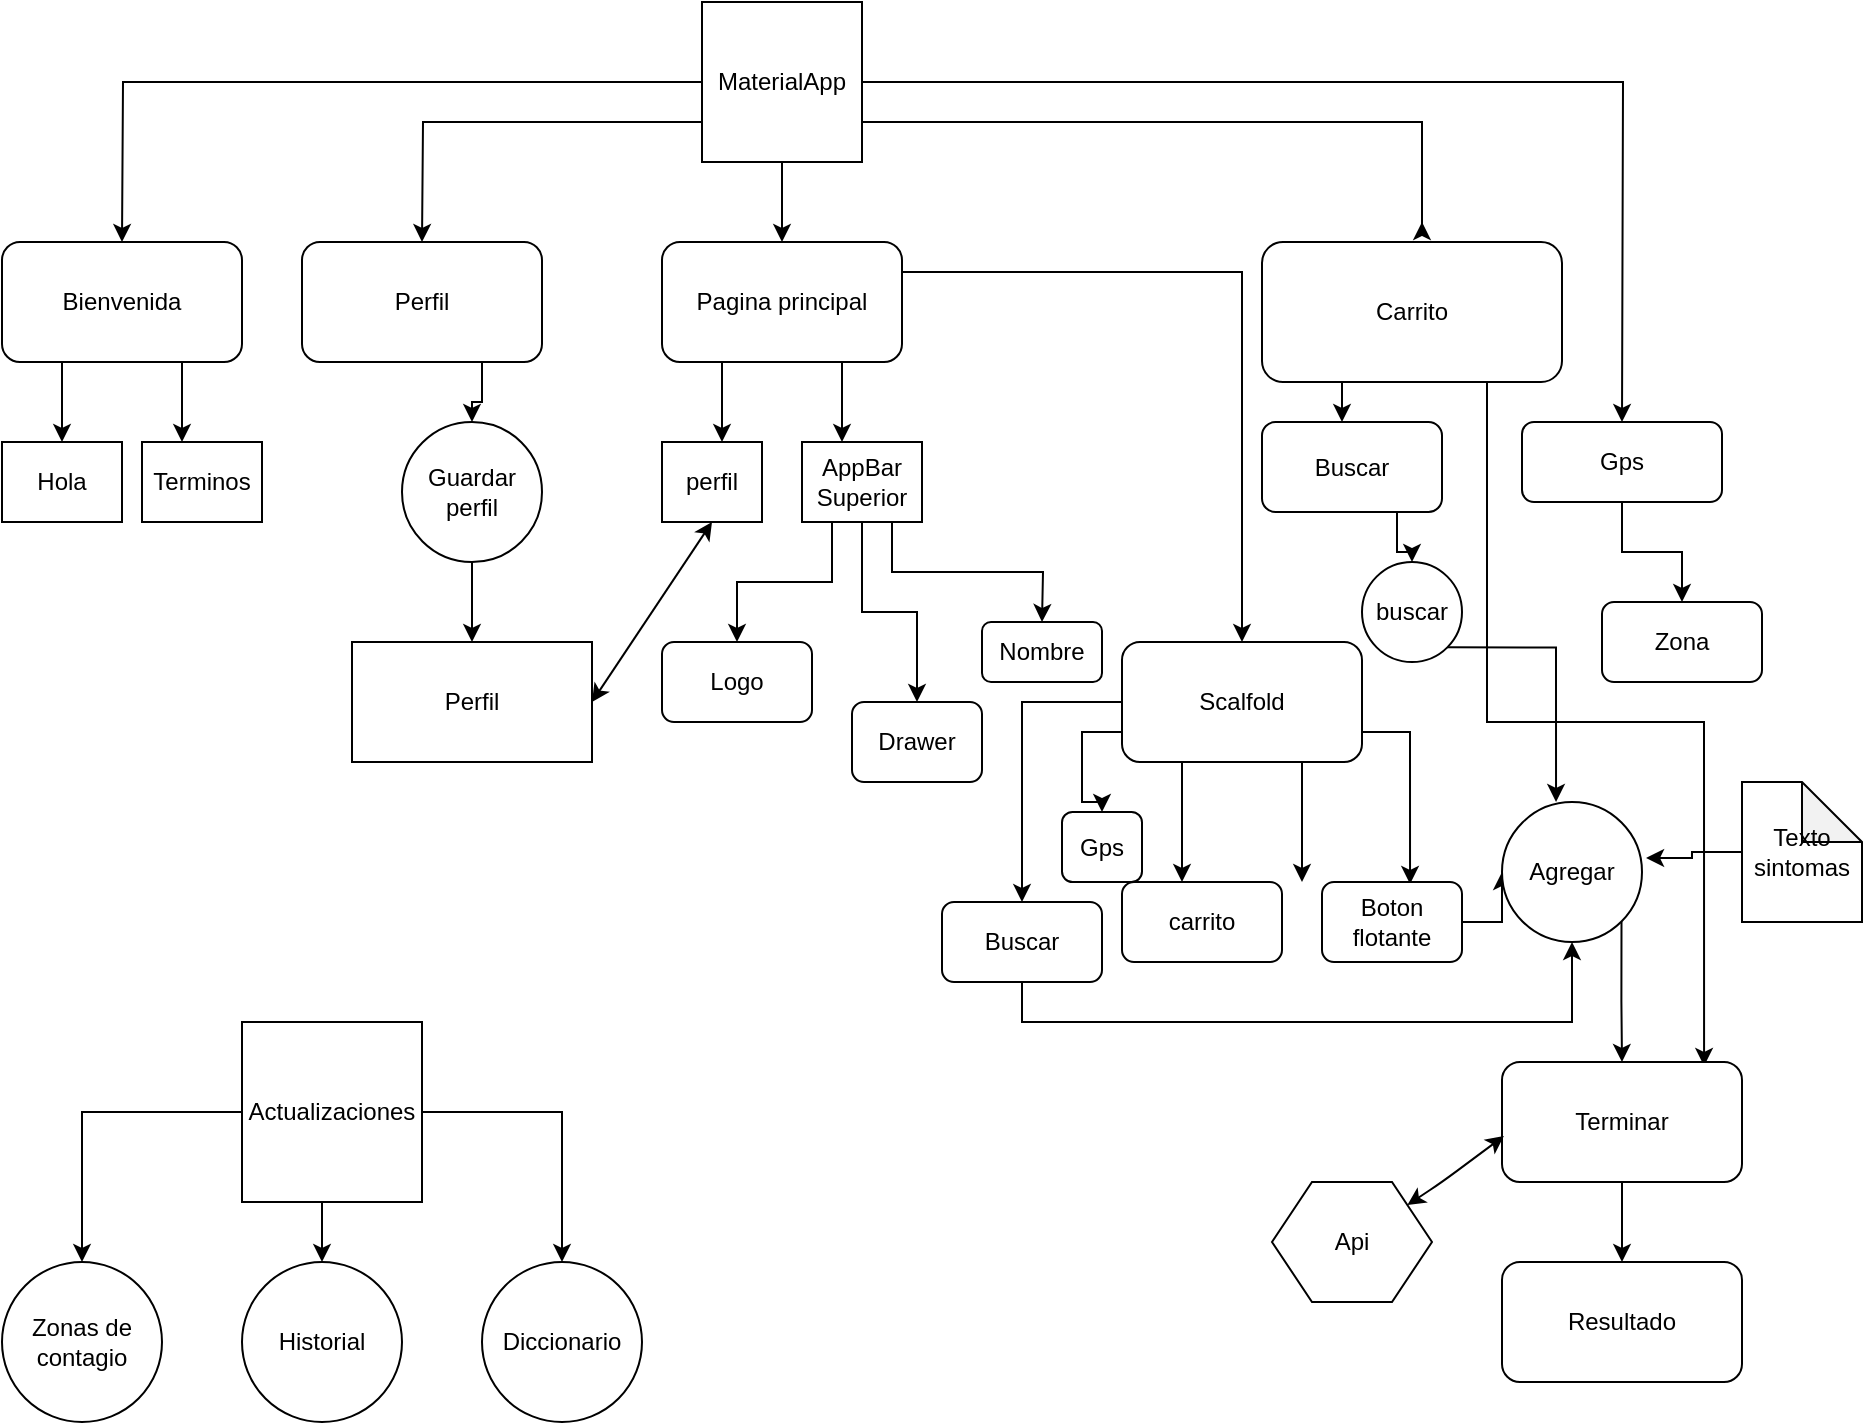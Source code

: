 <mxfile version="13.9.2" type="github">
  <diagram id="kgpKYQtTHZ0yAKxKKP6v" name="Page-1">
    <mxGraphModel dx="1280" dy="791" grid="1" gridSize="10" guides="1" tooltips="1" connect="1" arrows="1" fold="1" page="1" pageScale="1" pageWidth="850" pageHeight="1100" math="0" shadow="0">
      <root>
        <mxCell id="0" />
        <mxCell id="1" parent="0" />
        <mxCell id="Cjvr9Ac3O9eFx3Xn5V9L-2" style="edgeStyle=orthogonalEdgeStyle;rounded=0;orthogonalLoop=1;jettySize=auto;html=1;" edge="1" parent="1" source="Cjvr9Ac3O9eFx3Xn5V9L-1">
          <mxGeometry relative="1" as="geometry">
            <mxPoint x="80" y="200" as="targetPoint" />
          </mxGeometry>
        </mxCell>
        <mxCell id="Cjvr9Ac3O9eFx3Xn5V9L-8" style="edgeStyle=orthogonalEdgeStyle;rounded=0;orthogonalLoop=1;jettySize=auto;html=1;exitX=0;exitY=0.75;exitDx=0;exitDy=0;" edge="1" parent="1" source="Cjvr9Ac3O9eFx3Xn5V9L-1">
          <mxGeometry relative="1" as="geometry">
            <mxPoint x="230" y="200" as="targetPoint" />
          </mxGeometry>
        </mxCell>
        <mxCell id="Cjvr9Ac3O9eFx3Xn5V9L-14" style="edgeStyle=orthogonalEdgeStyle;rounded=0;orthogonalLoop=1;jettySize=auto;html=1;exitX=0.5;exitY=1;exitDx=0;exitDy=0;" edge="1" parent="1" source="Cjvr9Ac3O9eFx3Xn5V9L-1" target="Cjvr9Ac3O9eFx3Xn5V9L-15">
          <mxGeometry relative="1" as="geometry">
            <mxPoint x="410" y="200" as="targetPoint" />
          </mxGeometry>
        </mxCell>
        <mxCell id="Cjvr9Ac3O9eFx3Xn5V9L-24" style="edgeStyle=orthogonalEdgeStyle;rounded=0;orthogonalLoop=1;jettySize=auto;html=1;exitX=1;exitY=0.75;exitDx=0;exitDy=0;" edge="1" parent="1" source="Cjvr9Ac3O9eFx3Xn5V9L-1">
          <mxGeometry relative="1" as="geometry">
            <mxPoint x="730" y="190" as="targetPoint" />
            <Array as="points">
              <mxPoint x="730" y="140" />
              <mxPoint x="730" y="196" />
            </Array>
          </mxGeometry>
        </mxCell>
        <mxCell id="Cjvr9Ac3O9eFx3Xn5V9L-25" style="edgeStyle=orthogonalEdgeStyle;rounded=0;orthogonalLoop=1;jettySize=auto;html=1;" edge="1" parent="1" source="Cjvr9Ac3O9eFx3Xn5V9L-1">
          <mxGeometry relative="1" as="geometry">
            <mxPoint x="830" y="290" as="targetPoint" />
          </mxGeometry>
        </mxCell>
        <mxCell id="Cjvr9Ac3O9eFx3Xn5V9L-1" value="MaterialApp" style="whiteSpace=wrap;html=1;aspect=fixed;" vertex="1" parent="1">
          <mxGeometry x="370" y="80" width="80" height="80" as="geometry" />
        </mxCell>
        <mxCell id="Cjvr9Ac3O9eFx3Xn5V9L-4" style="edgeStyle=orthogonalEdgeStyle;rounded=0;orthogonalLoop=1;jettySize=auto;html=1;exitX=0.25;exitY=1;exitDx=0;exitDy=0;" edge="1" parent="1" source="Cjvr9Ac3O9eFx3Xn5V9L-3">
          <mxGeometry relative="1" as="geometry">
            <mxPoint x="50" y="300" as="targetPoint" />
          </mxGeometry>
        </mxCell>
        <mxCell id="Cjvr9Ac3O9eFx3Xn5V9L-5" style="edgeStyle=orthogonalEdgeStyle;rounded=0;orthogonalLoop=1;jettySize=auto;html=1;exitX=0.75;exitY=1;exitDx=0;exitDy=0;" edge="1" parent="1" source="Cjvr9Ac3O9eFx3Xn5V9L-3">
          <mxGeometry relative="1" as="geometry">
            <mxPoint x="110" y="300" as="targetPoint" />
          </mxGeometry>
        </mxCell>
        <mxCell id="Cjvr9Ac3O9eFx3Xn5V9L-3" value="Bienvenida" style="rounded=1;whiteSpace=wrap;html=1;" vertex="1" parent="1">
          <mxGeometry x="20" y="200" width="120" height="60" as="geometry" />
        </mxCell>
        <mxCell id="Cjvr9Ac3O9eFx3Xn5V9L-6" value="Hola" style="rounded=0;whiteSpace=wrap;html=1;" vertex="1" parent="1">
          <mxGeometry x="20" y="300" width="60" height="40" as="geometry" />
        </mxCell>
        <mxCell id="Cjvr9Ac3O9eFx3Xn5V9L-7" value="Terminos" style="rounded=0;whiteSpace=wrap;html=1;" vertex="1" parent="1">
          <mxGeometry x="90" y="300" width="60" height="40" as="geometry" />
        </mxCell>
        <mxCell id="Cjvr9Ac3O9eFx3Xn5V9L-10" style="edgeStyle=orthogonalEdgeStyle;rounded=0;orthogonalLoop=1;jettySize=auto;html=1;exitX=0.75;exitY=1;exitDx=0;exitDy=0;" edge="1" parent="1" source="Cjvr9Ac3O9eFx3Xn5V9L-9" target="Cjvr9Ac3O9eFx3Xn5V9L-11">
          <mxGeometry relative="1" as="geometry">
            <mxPoint x="250" y="290" as="targetPoint" />
          </mxGeometry>
        </mxCell>
        <mxCell id="Cjvr9Ac3O9eFx3Xn5V9L-9" value="Perfil" style="rounded=1;whiteSpace=wrap;html=1;" vertex="1" parent="1">
          <mxGeometry x="170" y="200" width="120" height="60" as="geometry" />
        </mxCell>
        <mxCell id="Cjvr9Ac3O9eFx3Xn5V9L-12" style="edgeStyle=orthogonalEdgeStyle;rounded=0;orthogonalLoop=1;jettySize=auto;html=1;exitX=0.5;exitY=1;exitDx=0;exitDy=0;" edge="1" parent="1" source="Cjvr9Ac3O9eFx3Xn5V9L-11" target="Cjvr9Ac3O9eFx3Xn5V9L-13">
          <mxGeometry relative="1" as="geometry">
            <mxPoint x="255" y="430" as="targetPoint" />
          </mxGeometry>
        </mxCell>
        <mxCell id="Cjvr9Ac3O9eFx3Xn5V9L-11" value="Guardar perfil" style="ellipse;whiteSpace=wrap;html=1;aspect=fixed;" vertex="1" parent="1">
          <mxGeometry x="220" y="290" width="70" height="70" as="geometry" />
        </mxCell>
        <mxCell id="Cjvr9Ac3O9eFx3Xn5V9L-13" value="Perfil" style="rounded=0;whiteSpace=wrap;html=1;" vertex="1" parent="1">
          <mxGeometry x="195" y="400" width="120" height="60" as="geometry" />
        </mxCell>
        <mxCell id="Cjvr9Ac3O9eFx3Xn5V9L-16" style="edgeStyle=orthogonalEdgeStyle;rounded=0;orthogonalLoop=1;jettySize=auto;html=1;exitX=0.25;exitY=1;exitDx=0;exitDy=0;" edge="1" parent="1" source="Cjvr9Ac3O9eFx3Xn5V9L-15">
          <mxGeometry relative="1" as="geometry">
            <mxPoint x="380" y="300" as="targetPoint" />
          </mxGeometry>
        </mxCell>
        <mxCell id="Cjvr9Ac3O9eFx3Xn5V9L-17" style="edgeStyle=orthogonalEdgeStyle;rounded=0;orthogonalLoop=1;jettySize=auto;html=1;exitX=0.75;exitY=1;exitDx=0;exitDy=0;" edge="1" parent="1" source="Cjvr9Ac3O9eFx3Xn5V9L-15">
          <mxGeometry relative="1" as="geometry">
            <mxPoint x="440" y="300" as="targetPoint" />
          </mxGeometry>
        </mxCell>
        <mxCell id="Cjvr9Ac3O9eFx3Xn5V9L-42" style="edgeStyle=orthogonalEdgeStyle;rounded=0;orthogonalLoop=1;jettySize=auto;html=1;exitX=1;exitY=0.25;exitDx=0;exitDy=0;entryX=0.5;entryY=0;entryDx=0;entryDy=0;" edge="1" parent="1" source="Cjvr9Ac3O9eFx3Xn5V9L-15" target="Cjvr9Ac3O9eFx3Xn5V9L-43">
          <mxGeometry relative="1" as="geometry">
            <mxPoint x="610" y="380" as="targetPoint" />
          </mxGeometry>
        </mxCell>
        <mxCell id="Cjvr9Ac3O9eFx3Xn5V9L-15" value="Pagina principal" style="rounded=1;whiteSpace=wrap;html=1;" vertex="1" parent="1">
          <mxGeometry x="350" y="200" width="120" height="60" as="geometry" />
        </mxCell>
        <mxCell id="Cjvr9Ac3O9eFx3Xn5V9L-29" style="edgeStyle=orthogonalEdgeStyle;rounded=0;orthogonalLoop=1;jettySize=auto;html=1;exitX=0.75;exitY=1;exitDx=0;exitDy=0;" edge="1" parent="1" source="Cjvr9Ac3O9eFx3Xn5V9L-18">
          <mxGeometry relative="1" as="geometry">
            <mxPoint x="540" y="390" as="targetPoint" />
          </mxGeometry>
        </mxCell>
        <mxCell id="Cjvr9Ac3O9eFx3Xn5V9L-30" style="edgeStyle=orthogonalEdgeStyle;rounded=0;orthogonalLoop=1;jettySize=auto;html=1;entryX=0.5;entryY=0;entryDx=0;entryDy=0;" edge="1" parent="1" source="Cjvr9Ac3O9eFx3Xn5V9L-18" target="Cjvr9Ac3O9eFx3Xn5V9L-38">
          <mxGeometry relative="1" as="geometry">
            <mxPoint x="470" y="420" as="targetPoint" />
          </mxGeometry>
        </mxCell>
        <mxCell id="Cjvr9Ac3O9eFx3Xn5V9L-40" style="edgeStyle=orthogonalEdgeStyle;rounded=0;orthogonalLoop=1;jettySize=auto;html=1;exitX=0.25;exitY=1;exitDx=0;exitDy=0;entryX=0.5;entryY=0;entryDx=0;entryDy=0;" edge="1" parent="1" source="Cjvr9Ac3O9eFx3Xn5V9L-18" target="Cjvr9Ac3O9eFx3Xn5V9L-36">
          <mxGeometry relative="1" as="geometry" />
        </mxCell>
        <mxCell id="Cjvr9Ac3O9eFx3Xn5V9L-18" value="AppBar Superior" style="rounded=0;whiteSpace=wrap;html=1;" vertex="1" parent="1">
          <mxGeometry x="420" y="300" width="60" height="40" as="geometry" />
        </mxCell>
        <mxCell id="Cjvr9Ac3O9eFx3Xn5V9L-23" value="perfil" style="rounded=0;whiteSpace=wrap;html=1;" vertex="1" parent="1">
          <mxGeometry x="350" y="300" width="50" height="40" as="geometry" />
        </mxCell>
        <mxCell id="Cjvr9Ac3O9eFx3Xn5V9L-41" style="edgeStyle=orthogonalEdgeStyle;rounded=0;orthogonalLoop=1;jettySize=auto;html=1;exitX=0.25;exitY=1;exitDx=0;exitDy=0;" edge="1" parent="1" source="Cjvr9Ac3O9eFx3Xn5V9L-26">
          <mxGeometry relative="1" as="geometry">
            <mxPoint x="690" y="290" as="targetPoint" />
          </mxGeometry>
        </mxCell>
        <mxCell id="Cjvr9Ac3O9eFx3Xn5V9L-85" style="edgeStyle=orthogonalEdgeStyle;rounded=0;orthogonalLoop=1;jettySize=auto;html=1;exitX=0.75;exitY=1;exitDx=0;exitDy=0;entryX=0.842;entryY=0.033;entryDx=0;entryDy=0;entryPerimeter=0;" edge="1" parent="1" source="Cjvr9Ac3O9eFx3Xn5V9L-26" target="Cjvr9Ac3O9eFx3Xn5V9L-67">
          <mxGeometry relative="1" as="geometry" />
        </mxCell>
        <mxCell id="Cjvr9Ac3O9eFx3Xn5V9L-26" value="Carrito" style="rounded=1;whiteSpace=wrap;html=1;" vertex="1" parent="1">
          <mxGeometry x="650" y="200" width="150" height="70" as="geometry" />
        </mxCell>
        <mxCell id="Cjvr9Ac3O9eFx3Xn5V9L-58" style="edgeStyle=orthogonalEdgeStyle;rounded=0;orthogonalLoop=1;jettySize=auto;html=1;" edge="1" parent="1" source="Cjvr9Ac3O9eFx3Xn5V9L-27" target="Cjvr9Ac3O9eFx3Xn5V9L-57">
          <mxGeometry relative="1" as="geometry" />
        </mxCell>
        <mxCell id="Cjvr9Ac3O9eFx3Xn5V9L-27" value="Gps" style="rounded=1;whiteSpace=wrap;html=1;" vertex="1" parent="1">
          <mxGeometry x="780" y="290" width="100" height="40" as="geometry" />
        </mxCell>
        <mxCell id="Cjvr9Ac3O9eFx3Xn5V9L-33" value="" style="endArrow=classic;startArrow=classic;html=1;entryX=0.5;entryY=1;entryDx=0;entryDy=0;exitX=1;exitY=0.5;exitDx=0;exitDy=0;" edge="1" parent="1" source="Cjvr9Ac3O9eFx3Xn5V9L-13" target="Cjvr9Ac3O9eFx3Xn5V9L-23">
          <mxGeometry width="50" height="50" relative="1" as="geometry">
            <mxPoint x="390" y="370" as="sourcePoint" />
            <mxPoint x="440" y="320" as="targetPoint" />
          </mxGeometry>
        </mxCell>
        <mxCell id="Cjvr9Ac3O9eFx3Xn5V9L-36" value="Logo" style="rounded=1;whiteSpace=wrap;html=1;" vertex="1" parent="1">
          <mxGeometry x="350" y="400" width="75" height="40" as="geometry" />
        </mxCell>
        <mxCell id="Cjvr9Ac3O9eFx3Xn5V9L-37" value="Nombre" style="rounded=1;whiteSpace=wrap;html=1;" vertex="1" parent="1">
          <mxGeometry x="510" y="390" width="60" height="30" as="geometry" />
        </mxCell>
        <mxCell id="Cjvr9Ac3O9eFx3Xn5V9L-38" value="Drawer" style="rounded=1;whiteSpace=wrap;html=1;" vertex="1" parent="1">
          <mxGeometry x="445" y="430" width="65" height="40" as="geometry" />
        </mxCell>
        <mxCell id="Cjvr9Ac3O9eFx3Xn5V9L-44" style="edgeStyle=orthogonalEdgeStyle;rounded=0;orthogonalLoop=1;jettySize=auto;html=1;exitX=0.25;exitY=1;exitDx=0;exitDy=0;" edge="1" parent="1" source="Cjvr9Ac3O9eFx3Xn5V9L-43">
          <mxGeometry relative="1" as="geometry">
            <mxPoint x="610" y="520" as="targetPoint" />
          </mxGeometry>
        </mxCell>
        <mxCell id="Cjvr9Ac3O9eFx3Xn5V9L-45" style="edgeStyle=orthogonalEdgeStyle;rounded=0;orthogonalLoop=1;jettySize=auto;html=1;exitX=0.75;exitY=1;exitDx=0;exitDy=0;" edge="1" parent="1" source="Cjvr9Ac3O9eFx3Xn5V9L-43">
          <mxGeometry relative="1" as="geometry">
            <mxPoint x="670" y="520" as="targetPoint" />
          </mxGeometry>
        </mxCell>
        <mxCell id="Cjvr9Ac3O9eFx3Xn5V9L-53" style="edgeStyle=orthogonalEdgeStyle;rounded=0;orthogonalLoop=1;jettySize=auto;html=1;exitX=1;exitY=0.75;exitDx=0;exitDy=0;entryX=0.629;entryY=0.025;entryDx=0;entryDy=0;entryPerimeter=0;" edge="1" parent="1" source="Cjvr9Ac3O9eFx3Xn5V9L-43" target="Cjvr9Ac3O9eFx3Xn5V9L-52">
          <mxGeometry relative="1" as="geometry" />
        </mxCell>
        <mxCell id="Cjvr9Ac3O9eFx3Xn5V9L-68" style="edgeStyle=orthogonalEdgeStyle;rounded=0;orthogonalLoop=1;jettySize=auto;html=1;" edge="1" parent="1" source="Cjvr9Ac3O9eFx3Xn5V9L-43" target="Cjvr9Ac3O9eFx3Xn5V9L-48">
          <mxGeometry relative="1" as="geometry" />
        </mxCell>
        <mxCell id="Cjvr9Ac3O9eFx3Xn5V9L-84" style="edgeStyle=orthogonalEdgeStyle;rounded=0;orthogonalLoop=1;jettySize=auto;html=1;exitX=0;exitY=0.75;exitDx=0;exitDy=0;entryX=0.5;entryY=0;entryDx=0;entryDy=0;" edge="1" parent="1" source="Cjvr9Ac3O9eFx3Xn5V9L-43" target="Cjvr9Ac3O9eFx3Xn5V9L-83">
          <mxGeometry relative="1" as="geometry" />
        </mxCell>
        <mxCell id="Cjvr9Ac3O9eFx3Xn5V9L-43" value="Scalfold" style="rounded=1;whiteSpace=wrap;html=1;" vertex="1" parent="1">
          <mxGeometry x="580" y="400" width="120" height="60" as="geometry" />
        </mxCell>
        <mxCell id="Cjvr9Ac3O9eFx3Xn5V9L-64" style="edgeStyle=orthogonalEdgeStyle;rounded=0;orthogonalLoop=1;jettySize=auto;html=1;exitX=0.5;exitY=1;exitDx=0;exitDy=0;entryX=0.5;entryY=1;entryDx=0;entryDy=0;" edge="1" parent="1" source="Cjvr9Ac3O9eFx3Xn5V9L-48" target="Cjvr9Ac3O9eFx3Xn5V9L-61">
          <mxGeometry relative="1" as="geometry" />
        </mxCell>
        <mxCell id="Cjvr9Ac3O9eFx3Xn5V9L-48" value="Buscar" style="rounded=1;whiteSpace=wrap;html=1;" vertex="1" parent="1">
          <mxGeometry x="490" y="530" width="80" height="40" as="geometry" />
        </mxCell>
        <mxCell id="Cjvr9Ac3O9eFx3Xn5V9L-55" style="edgeStyle=orthogonalEdgeStyle;rounded=0;orthogonalLoop=1;jettySize=auto;html=1;exitX=0.75;exitY=1;exitDx=0;exitDy=0;" edge="1" parent="1" source="Cjvr9Ac3O9eFx3Xn5V9L-50" target="Cjvr9Ac3O9eFx3Xn5V9L-54">
          <mxGeometry relative="1" as="geometry" />
        </mxCell>
        <mxCell id="Cjvr9Ac3O9eFx3Xn5V9L-50" value="Buscar" style="rounded=1;whiteSpace=wrap;html=1;" vertex="1" parent="1">
          <mxGeometry x="650" y="290" width="90" height="45" as="geometry" />
        </mxCell>
        <mxCell id="Cjvr9Ac3O9eFx3Xn5V9L-71" style="edgeStyle=orthogonalEdgeStyle;rounded=0;orthogonalLoop=1;jettySize=auto;html=1;exitX=1;exitY=0.5;exitDx=0;exitDy=0;" edge="1" parent="1" source="Cjvr9Ac3O9eFx3Xn5V9L-52" target="Cjvr9Ac3O9eFx3Xn5V9L-61">
          <mxGeometry relative="1" as="geometry" />
        </mxCell>
        <mxCell id="Cjvr9Ac3O9eFx3Xn5V9L-52" value="Boton flotante" style="rounded=1;whiteSpace=wrap;html=1;" vertex="1" parent="1">
          <mxGeometry x="680" y="520" width="70" height="40" as="geometry" />
        </mxCell>
        <mxCell id="Cjvr9Ac3O9eFx3Xn5V9L-62" style="edgeStyle=orthogonalEdgeStyle;rounded=0;orthogonalLoop=1;jettySize=auto;html=1;exitX=1;exitY=1;exitDx=0;exitDy=0;entryX=0.386;entryY=0;entryDx=0;entryDy=0;entryPerimeter=0;" edge="1" parent="1" source="Cjvr9Ac3O9eFx3Xn5V9L-54" target="Cjvr9Ac3O9eFx3Xn5V9L-61">
          <mxGeometry relative="1" as="geometry" />
        </mxCell>
        <mxCell id="Cjvr9Ac3O9eFx3Xn5V9L-54" value="buscar" style="ellipse;whiteSpace=wrap;html=1;aspect=fixed;" vertex="1" parent="1">
          <mxGeometry x="700" y="360" width="50" height="50" as="geometry" />
        </mxCell>
        <mxCell id="Cjvr9Ac3O9eFx3Xn5V9L-57" value="Zona " style="rounded=1;whiteSpace=wrap;html=1;" vertex="1" parent="1">
          <mxGeometry x="820" y="380" width="80" height="40" as="geometry" />
        </mxCell>
        <mxCell id="Cjvr9Ac3O9eFx3Xn5V9L-66" style="edgeStyle=orthogonalEdgeStyle;rounded=0;orthogonalLoop=1;jettySize=auto;html=1;exitX=1;exitY=1;exitDx=0;exitDy=0;" edge="1" parent="1" source="Cjvr9Ac3O9eFx3Xn5V9L-61" target="Cjvr9Ac3O9eFx3Xn5V9L-67">
          <mxGeometry relative="1" as="geometry">
            <mxPoint x="830" y="640" as="targetPoint" />
          </mxGeometry>
        </mxCell>
        <mxCell id="Cjvr9Ac3O9eFx3Xn5V9L-61" value="Agregar" style="ellipse;whiteSpace=wrap;html=1;aspect=fixed;" vertex="1" parent="1">
          <mxGeometry x="770" y="480" width="70" height="70" as="geometry" />
        </mxCell>
        <mxCell id="Cjvr9Ac3O9eFx3Xn5V9L-86" style="edgeStyle=orthogonalEdgeStyle;rounded=0;orthogonalLoop=1;jettySize=auto;html=1;" edge="1" parent="1" source="Cjvr9Ac3O9eFx3Xn5V9L-67" target="Cjvr9Ac3O9eFx3Xn5V9L-87">
          <mxGeometry relative="1" as="geometry">
            <mxPoint x="830" y="710" as="targetPoint" />
          </mxGeometry>
        </mxCell>
        <mxCell id="Cjvr9Ac3O9eFx3Xn5V9L-67" value="Terminar " style="rounded=1;whiteSpace=wrap;html=1;" vertex="1" parent="1">
          <mxGeometry x="770" y="610" width="120" height="60" as="geometry" />
        </mxCell>
        <mxCell id="Cjvr9Ac3O9eFx3Xn5V9L-70" value="carrito" style="rounded=1;whiteSpace=wrap;html=1;" vertex="1" parent="1">
          <mxGeometry x="580" y="520" width="80" height="40" as="geometry" />
        </mxCell>
        <mxCell id="Cjvr9Ac3O9eFx3Xn5V9L-75" value="Diccionario" style="ellipse;whiteSpace=wrap;html=1;aspect=fixed;" vertex="1" parent="1">
          <mxGeometry x="260" y="710" width="80" height="80" as="geometry" />
        </mxCell>
        <mxCell id="Cjvr9Ac3O9eFx3Xn5V9L-76" value="Historial" style="ellipse;whiteSpace=wrap;html=1;aspect=fixed;" vertex="1" parent="1">
          <mxGeometry x="140" y="710" width="80" height="80" as="geometry" />
        </mxCell>
        <mxCell id="Cjvr9Ac3O9eFx3Xn5V9L-77" value="Zonas de contagio" style="ellipse;whiteSpace=wrap;html=1;aspect=fixed;" vertex="1" parent="1">
          <mxGeometry x="20" y="710" width="80" height="80" as="geometry" />
        </mxCell>
        <mxCell id="Cjvr9Ac3O9eFx3Xn5V9L-79" style="edgeStyle=orthogonalEdgeStyle;rounded=0;orthogonalLoop=1;jettySize=auto;html=1;entryX=0.5;entryY=0;entryDx=0;entryDy=0;" edge="1" parent="1" source="Cjvr9Ac3O9eFx3Xn5V9L-78" target="Cjvr9Ac3O9eFx3Xn5V9L-77">
          <mxGeometry relative="1" as="geometry" />
        </mxCell>
        <mxCell id="Cjvr9Ac3O9eFx3Xn5V9L-80" style="edgeStyle=orthogonalEdgeStyle;rounded=0;orthogonalLoop=1;jettySize=auto;html=1;exitX=0.5;exitY=1;exitDx=0;exitDy=0;entryX=0.5;entryY=0;entryDx=0;entryDy=0;" edge="1" parent="1" source="Cjvr9Ac3O9eFx3Xn5V9L-78" target="Cjvr9Ac3O9eFx3Xn5V9L-76">
          <mxGeometry relative="1" as="geometry" />
        </mxCell>
        <mxCell id="Cjvr9Ac3O9eFx3Xn5V9L-81" style="edgeStyle=orthogonalEdgeStyle;rounded=0;orthogonalLoop=1;jettySize=auto;html=1;exitX=1;exitY=0.5;exitDx=0;exitDy=0;entryX=0.5;entryY=0;entryDx=0;entryDy=0;" edge="1" parent="1" source="Cjvr9Ac3O9eFx3Xn5V9L-78" target="Cjvr9Ac3O9eFx3Xn5V9L-75">
          <mxGeometry relative="1" as="geometry" />
        </mxCell>
        <mxCell id="Cjvr9Ac3O9eFx3Xn5V9L-78" value="Actualizaciones" style="whiteSpace=wrap;html=1;aspect=fixed;" vertex="1" parent="1">
          <mxGeometry x="140" y="590" width="90" height="90" as="geometry" />
        </mxCell>
        <mxCell id="Cjvr9Ac3O9eFx3Xn5V9L-83" value="Gps" style="rounded=1;whiteSpace=wrap;html=1;" vertex="1" parent="1">
          <mxGeometry x="550" y="485" width="40" height="35" as="geometry" />
        </mxCell>
        <mxCell id="Cjvr9Ac3O9eFx3Xn5V9L-87" value="Resultado" style="rounded=1;whiteSpace=wrap;html=1;" vertex="1" parent="1">
          <mxGeometry x="770" y="710" width="120" height="60" as="geometry" />
        </mxCell>
        <mxCell id="Cjvr9Ac3O9eFx3Xn5V9L-90" style="edgeStyle=orthogonalEdgeStyle;rounded=0;orthogonalLoop=1;jettySize=auto;html=1;entryX=1.029;entryY=0.4;entryDx=0;entryDy=0;entryPerimeter=0;" edge="1" parent="1" source="Cjvr9Ac3O9eFx3Xn5V9L-88" target="Cjvr9Ac3O9eFx3Xn5V9L-61">
          <mxGeometry relative="1" as="geometry" />
        </mxCell>
        <mxCell id="Cjvr9Ac3O9eFx3Xn5V9L-88" value="Texto sintomas" style="shape=note;whiteSpace=wrap;html=1;backgroundOutline=1;darkOpacity=0.05;" vertex="1" parent="1">
          <mxGeometry x="890" y="470" width="60" height="70" as="geometry" />
        </mxCell>
        <mxCell id="Cjvr9Ac3O9eFx3Xn5V9L-91" value="Api" style="shape=hexagon;perimeter=hexagonPerimeter2;whiteSpace=wrap;html=1;fixedSize=1;" vertex="1" parent="1">
          <mxGeometry x="655" y="670" width="80" height="60" as="geometry" />
        </mxCell>
        <mxCell id="Cjvr9Ac3O9eFx3Xn5V9L-92" value="" style="endArrow=classic;startArrow=classic;html=1;entryX=0.008;entryY=0.617;entryDx=0;entryDy=0;entryPerimeter=0;" edge="1" parent="1" source="Cjvr9Ac3O9eFx3Xn5V9L-91" target="Cjvr9Ac3O9eFx3Xn5V9L-67">
          <mxGeometry width="50" height="50" relative="1" as="geometry">
            <mxPoint x="390" y="670" as="sourcePoint" />
            <mxPoint x="440" y="620" as="targetPoint" />
            <Array as="points">
              <mxPoint x="740" y="670" />
            </Array>
          </mxGeometry>
        </mxCell>
      </root>
    </mxGraphModel>
  </diagram>
</mxfile>
